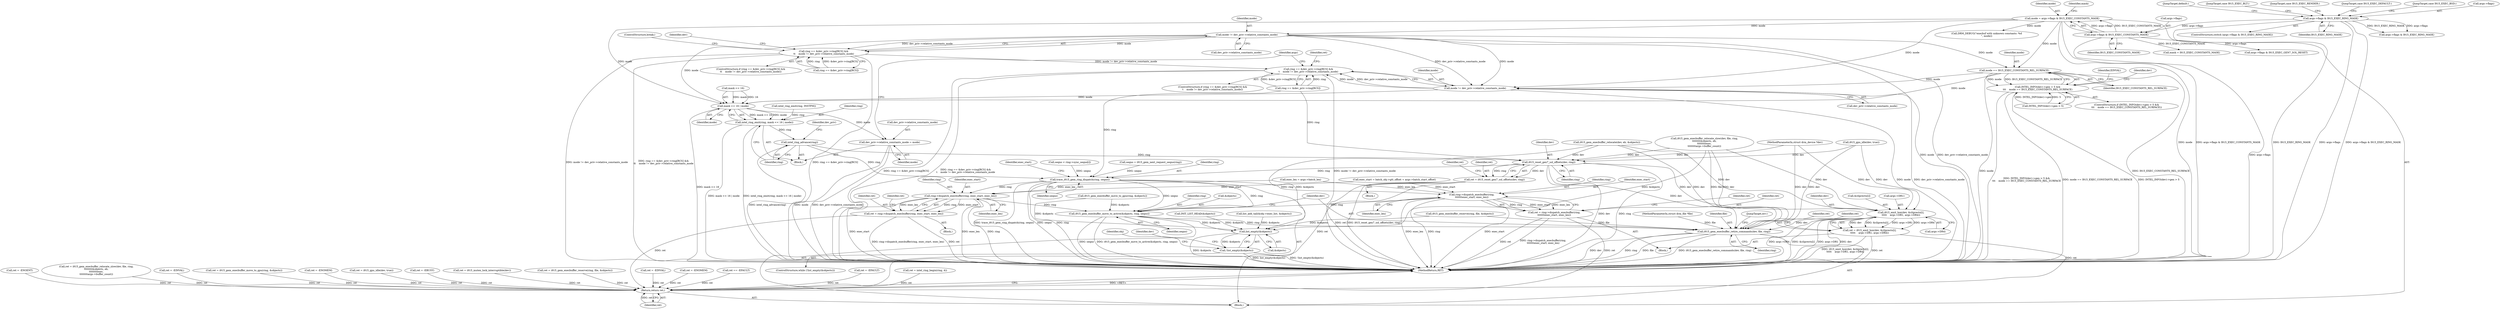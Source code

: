 digraph "0_linux_44afb3a04391a74309d16180d1e4f8386fdfa745@pointer" {
"1000254" [label="(Call,mode != dev_priv->relative_constants_mode)"];
"1000228" [label="(Call,mode = args->flags & I915_EXEC_CONSTANTS_MASK)"];
"1000230" [label="(Call,args->flags & I915_EXEC_CONSTANTS_MASK)"];
"1000158" [label="(Call,args->flags & I915_EXEC_RING_MASK)"];
"1000245" [label="(Call,ring == &dev_priv->ring[RCS] &&\n\t\t    mode != dev_priv->relative_constants_mode)"];
"1000664" [label="(Call,ring == &dev_priv->ring[RCS] &&\n\t    mode != dev_priv->relative_constants_mode)"];
"1000278" [label="(Call,mode == I915_EXEC_CONSTANTS_REL_SURFACE)"];
"1000271" [label="(Call,INTEL_INFO(dev)->gen > 5 &&\n\t\t\t    mode == I915_EXEC_CONSTANTS_REL_SURFACE)"];
"1000673" [label="(Call,mode != dev_priv->relative_constants_mode)"];
"1000699" [label="(Call,mask << 16 | mode)"];
"1000697" [label="(Call,intel_ring_emit(ring, mask << 16 | mode))"];
"1000704" [label="(Call,intel_ring_advance(ring))"];
"1000720" [label="(Call,i915_reset_gen7_sol_offsets(dev, ring))"];
"1000718" [label="(Call,ret = i915_reset_gen7_sol_offsets(dev, ring))"];
"1000832" [label="(Return,return ret;)"];
"1000726" [label="(Call,trace_i915_gem_ring_dispatch(ring, seqno))"];
"1000777" [label="(Call,ring->dispatch_execbuffer(ring,\n\t\t\t\t\t\t\texec_start, exec_len))"];
"1000775" [label="(Call,ret = ring->dispatch_execbuffer(ring,\n\t\t\t\t\t\t\texec_start, exec_len))"];
"1000795" [label="(Call,i915_gem_execbuffer_move_to_active(&objects, ring, seqno))"];
"1000800" [label="(Call,i915_gem_execbuffer_retire_commands(dev, file, ring))"];
"1000809" [label="(Call,list_empty(&objects))"];
"1000808" [label="(Call,!list_empty(&objects))"];
"1000788" [label="(Call,ring->dispatch_execbuffer(ring, exec_start, exec_len))"];
"1000786" [label="(Call,ret = ring->dispatch_execbuffer(ring, exec_start, exec_len))"];
"1000760" [label="(Call,i915_emit_box(dev, &cliprects[i],\n\t\t\t\t\t    args->DR1, args->DR4))"];
"1000758" [label="(Call,ret = i915_emit_box(dev, &cliprects[i],\n\t\t\t\t\t    args->DR1, args->DR4))"];
"1000706" [label="(Call,dev_priv->relative_constants_mode = mode)"];
"1000175" [label="(JumpTarget,case I915_EXEC_BSD:)"];
"1000680" [label="(Identifier,ret)"];
"1000776" [label="(Identifier,ret)"];
"1000796" [label="(Call,&objects)"];
"1000708" [label="(Identifier,dev_priv)"];
"1000798" [label="(Identifier,ring)"];
"1000707" [label="(Call,dev_priv->relative_constants_mode)"];
"1000447" [label="(Call,INIT_LIST_HEAD(&objects))"];
"1000264" [label="(Identifier,dev)"];
"1000602" [label="(Call,ret = -EINVAL)"];
"1000159" [label="(Call,args->flags)"];
"1000809" [label="(Call,list_empty(&objects))"];
"1000705" [label="(Identifier,ring)"];
"1000699" [label="(Call,mask << 16 | mode)"];
"1000215" [label="(JumpTarget,default:)"];
"1000442" [label="(Call,ret = -ENOMEM)"];
"1000718" [label="(Call,ret = i915_reset_gen7_sol_offsets(dev, ring))"];
"1000271" [label="(Call,INTEL_INFO(dev)->gen > 5 &&\n\t\t\t    mode == I915_EXEC_CONSTANTS_REL_SURFACE)"];
"1000780" [label="(Identifier,exec_len)"];
"1000789" [label="(Identifier,ring)"];
"1000228" [label="(Call,mode = args->flags & I915_EXEC_CONSTANTS_MASK)"];
"1000296" [label="(Call,DRM_DEBUG(\"execbuf with unknown constants: %d\n\", mode))"];
"1000810" [label="(Call,&objects)"];
"1000565" [label="(Call,ret == -EFAULT)"];
"1000231" [label="(Call,args->flags)"];
"1000730" [label="(Identifier,exec_start)"];
"1000109" [label="(MethodParameterIn,struct drm_device *dev)"];
"1000111" [label="(MethodParameterIn,struct drm_file *file)"];
"1000641" [label="(Call,seqno < ring->sync_seqno[i])"];
"1000546" [label="(Call,i915_gem_execbuffer_reserve(ring, file, &objects))"];
"1000278" [label="(Call,mode == I915_EXEC_CONSTANTS_REL_SURFACE)"];
"1000762" [label="(Call,&cliprects[i])"];
"1000397" [label="(Call,ret = -EFAULT)"];
"1000793" [label="(Identifier,ret)"];
"1000817" [label="(Identifier,obj)"];
"1000700" [label="(Call,mask << 16)"];
"1000717" [label="(Block,)"];
"1000785" [label="(Block,)"];
"1000803" [label="(Identifier,ring)"];
"1000675" [label="(Call,dev_priv->relative_constants_mode)"];
"1000722" [label="(Identifier,ring)"];
"1000556" [label="(Call,i915_gem_execbuffer_relocate(dev, eb, &objects))"];
"1000769" [label="(Call,args->DR4)"];
"1000283" [label="(Identifier,EINVAL)"];
"1000799" [label="(Identifier,seqno)"];
"1000766" [label="(Call,args->DR1)"];
"1000679" [label="(Call,ret = intel_ring_begin(ring, 4))"];
"1000254" [label="(Call,mode != dev_priv->relative_constants_mode)"];
"1000827" [label="(Identifier,dev)"];
"1000788" [label="(Call,ring->dispatch_execbuffer(ring, exec_start, exec_len))"];
"1000255" [label="(Identifier,mode)"];
"1000834" [label="(MethodReturn,RET)"];
"1000230" [label="(Call,args->flags & I915_EXEC_CONSTANTS_MASK)"];
"1000294" [label="(ControlStructure,break;)"];
"1000698" [label="(Identifier,ring)"];
"1000158" [label="(Call,args->flags & I915_EXEC_RING_MASK)"];
"1000616" [label="(Call,i915_gem_execbuffer_move_to_gpu(ring, &objects))"];
"1000791" [label="(Identifier,exec_len)"];
"1000195" [label="(JumpTarget,case I915_EXEC_BLT:)"];
"1000229" [label="(Identifier,mode)"];
"1000490" [label="(Call,ret = -ENOENT)"];
"1000714" [label="(Identifier,args)"];
"1000779" [label="(Identifier,exec_start)"];
"1000697" [label="(Call,intel_ring_emit(ring, mask << 16 | mode))"];
"1000720" [label="(Call,i915_reset_gen7_sol_offsets(dev, ring))"];
"1000165" [label="(JumpTarget,case I915_EXEC_RENDER:)"];
"1000236" [label="(Identifier,mask)"];
"1000651" [label="(Call,i915_gpu_idle(dev, true))"];
"1000773" [label="(Identifier,ret)"];
"1000775" [label="(Call,ret = ring->dispatch_execbuffer(ring,\n\t\t\t\t\t\t\texec_start, exec_len))"];
"1000270" [label="(ControlStructure,if (INTEL_INFO(dev)->gen > 5 &&\n\t\t\t    mode == I915_EXEC_CONSTANTS_REL_SURFACE))"];
"1000164" [label="(JumpTarget,case I915_EXEC_DEFAULT:)"];
"1000800" [label="(Call,i915_gem_execbuffer_retire_commands(dev, file, ring))"];
"1000570" [label="(Call,ret = i915_gem_execbuffer_relocate_slow(dev, file, ring,\n\t\t\t\t\t\t\t\t&objects, eb,\n\t\t\t\t\t\t\t\texec,\n\t\t\t\t\t\t\t\targs->buffer_count))"];
"1000272" [label="(Call,INTEL_INFO(dev)->gen > 5)"];
"1000235" [label="(Call,mask = I915_EXEC_CONSTANTS_MASK)"];
"1000512" [label="(Call,ret = -EINVAL)"];
"1000808" [label="(Call,!list_empty(&objects))"];
"1000244" [label="(ControlStructure,if (ring == &dev_priv->ring[RCS] &&\n\t\t    mode != dev_priv->relative_constants_mode))"];
"1000757" [label="(Block,)"];
"1000802" [label="(Identifier,file)"];
"1000280" [label="(Identifier,I915_EXEC_CONSTANTS_REL_SURFACE)"];
"1000674" [label="(Identifier,mode)"];
"1000614" [label="(Call,ret = i915_gem_execbuffer_move_to_gpu(ring, &objects))"];
"1000162" [label="(Identifier,I915_EXEC_RING_MASK)"];
"1000758" [label="(Call,ret = i915_emit_box(dev, &cliprects[i],\n\t\t\t\t\t    args->DR1, args->DR4))"];
"1000114" [label="(Block,)"];
"1000256" [label="(Call,dev_priv->relative_constants_mode)"];
"1000673" [label="(Call,mode != dev_priv->relative_constants_mode)"];
"1000279" [label="(Identifier,mode)"];
"1000787" [label="(Identifier,ret)"];
"1000761" [label="(Identifier,dev)"];
"1000220" [label="(Call,args->flags & I915_EXEC_RING_MASK)"];
"1000804" [label="(JumpTarget,err:)"];
"1000786" [label="(Call,ret = ring->dispatch_execbuffer(ring, exec_start, exec_len))"];
"1000234" [label="(Identifier,I915_EXEC_CONSTANTS_MASK)"];
"1000704" [label="(Call,intel_ring_advance(ring))"];
"1000790" [label="(Identifier,exec_start)"];
"1000795" [label="(Call,i915_gem_execbuffer_move_to_active(&objects, ring, seqno))"];
"1000663" [label="(ControlStructure,if (ring == &dev_priv->ring[RCS] &&\n\t    mode != dev_priv->relative_constants_mode))"];
"1000759" [label="(Identifier,ret)"];
"1000832" [label="(Return,return ret;)"];
"1000719" [label="(Identifier,ret)"];
"1000245" [label="(Call,ring == &dev_priv->ring[RCS] &&\n\t\t    mode != dev_priv->relative_constants_mode)"];
"1000664" [label="(Call,ring == &dev_priv->ring[RCS] &&\n\t    mode != dev_priv->relative_constants_mode)"];
"1000738" [label="(Call,exec_len = args->batch_len)"];
"1000678" [label="(Block,)"];
"1000833" [label="(Identifier,ret)"];
"1000374" [label="(Call,ret = -ENOMEM)"];
"1000517" [label="(Call,list_add_tail(&obj->exec_list, &objects))"];
"1000801" [label="(Identifier,dev)"];
"1000572" [label="(Call,i915_gem_execbuffer_relocate_slow(dev, file, ring,\n\t\t\t\t\t\t\t\t&objects, eb,\n\t\t\t\t\t\t\t\texec,\n\t\t\t\t\t\t\t\targs->buffer_count))"];
"1000694" [label="(Call,intel_ring_emit(ring, INSTPM))"];
"1000649" [label="(Call,ret = i915_gpu_idle(dev, true))"];
"1000712" [label="(Call,args->flags & I915_EXEC_GEN7_SOL_RESET)"];
"1000782" [label="(Identifier,ret)"];
"1000421" [label="(Call,ret = -EBUSY)"];
"1000402" [label="(Call,ret = i915_mutex_lock_interruptible(dev))"];
"1000724" [label="(Identifier,ret)"];
"1000706" [label="(Call,dev_priv->relative_constants_mode = mode)"];
"1000807" [label="(ControlStructure,while (!list_empty(&objects)))"];
"1000623" [label="(Call,seqno = i915_gem_next_request_seqno(ring))"];
"1000729" [label="(Call,exec_start = batch_obj->gtt_offset + args->batch_start_offset)"];
"1000665" [label="(Call,ring == &dev_priv->ring[RCS])"];
"1000777" [label="(Call,ring->dispatch_execbuffer(ring,\n\t\t\t\t\t\t\texec_start, exec_len))"];
"1000760" [label="(Call,i915_emit_box(dev, &cliprects[i],\n\t\t\t\t\t    args->DR1, args->DR4))"];
"1000721" [label="(Identifier,dev)"];
"1000728" [label="(Identifier,seqno)"];
"1000703" [label="(Identifier,mode)"];
"1000727" [label="(Identifier,ring)"];
"1000157" [label="(ControlStructure,switch (args->flags & I915_EXEC_RING_MASK))"];
"1000778" [label="(Identifier,ring)"];
"1000246" [label="(Call,ring == &dev_priv->ring[RCS])"];
"1000544" [label="(Call,ret = i915_gem_execbuffer_reserve(ring, file, &objects))"];
"1000726" [label="(Call,trace_i915_gem_ring_dispatch(ring, seqno))"];
"1000288" [label="(Identifier,dev)"];
"1000710" [label="(Identifier,mode)"];
"1000254" -> "1000245"  [label="AST: "];
"1000254" -> "1000256"  [label="CFG: "];
"1000255" -> "1000254"  [label="AST: "];
"1000256" -> "1000254"  [label="AST: "];
"1000245" -> "1000254"  [label="CFG: "];
"1000254" -> "1000834"  [label="DDG: mode"];
"1000254" -> "1000834"  [label="DDG: dev_priv->relative_constants_mode"];
"1000254" -> "1000245"  [label="DDG: mode"];
"1000254" -> "1000245"  [label="DDG: dev_priv->relative_constants_mode"];
"1000228" -> "1000254"  [label="DDG: mode"];
"1000254" -> "1000278"  [label="DDG: mode"];
"1000254" -> "1000673"  [label="DDG: mode"];
"1000254" -> "1000673"  [label="DDG: dev_priv->relative_constants_mode"];
"1000254" -> "1000699"  [label="DDG: mode"];
"1000228" -> "1000114"  [label="AST: "];
"1000228" -> "1000230"  [label="CFG: "];
"1000229" -> "1000228"  [label="AST: "];
"1000230" -> "1000228"  [label="AST: "];
"1000236" -> "1000228"  [label="CFG: "];
"1000228" -> "1000834"  [label="DDG: mode"];
"1000228" -> "1000834"  [label="DDG: args->flags & I915_EXEC_CONSTANTS_MASK"];
"1000230" -> "1000228"  [label="DDG: args->flags"];
"1000230" -> "1000228"  [label="DDG: I915_EXEC_CONSTANTS_MASK"];
"1000228" -> "1000278"  [label="DDG: mode"];
"1000228" -> "1000296"  [label="DDG: mode"];
"1000228" -> "1000673"  [label="DDG: mode"];
"1000228" -> "1000699"  [label="DDG: mode"];
"1000230" -> "1000234"  [label="CFG: "];
"1000231" -> "1000230"  [label="AST: "];
"1000234" -> "1000230"  [label="AST: "];
"1000230" -> "1000834"  [label="DDG: args->flags"];
"1000158" -> "1000230"  [label="DDG: args->flags"];
"1000230" -> "1000235"  [label="DDG: I915_EXEC_CONSTANTS_MASK"];
"1000230" -> "1000712"  [label="DDG: args->flags"];
"1000158" -> "1000157"  [label="AST: "];
"1000158" -> "1000162"  [label="CFG: "];
"1000159" -> "1000158"  [label="AST: "];
"1000162" -> "1000158"  [label="AST: "];
"1000164" -> "1000158"  [label="CFG: "];
"1000165" -> "1000158"  [label="CFG: "];
"1000175" -> "1000158"  [label="CFG: "];
"1000195" -> "1000158"  [label="CFG: "];
"1000215" -> "1000158"  [label="CFG: "];
"1000158" -> "1000834"  [label="DDG: args->flags"];
"1000158" -> "1000834"  [label="DDG: args->flags & I915_EXEC_RING_MASK"];
"1000158" -> "1000834"  [label="DDG: I915_EXEC_RING_MASK"];
"1000158" -> "1000220"  [label="DDG: args->flags"];
"1000158" -> "1000220"  [label="DDG: I915_EXEC_RING_MASK"];
"1000245" -> "1000244"  [label="AST: "];
"1000245" -> "1000246"  [label="CFG: "];
"1000246" -> "1000245"  [label="AST: "];
"1000264" -> "1000245"  [label="CFG: "];
"1000294" -> "1000245"  [label="CFG: "];
"1000245" -> "1000834"  [label="DDG: mode != dev_priv->relative_constants_mode"];
"1000245" -> "1000834"  [label="DDG: ring == &dev_priv->ring[RCS] &&\n\t\t    mode != dev_priv->relative_constants_mode"];
"1000245" -> "1000834"  [label="DDG: ring == &dev_priv->ring[RCS]"];
"1000246" -> "1000245"  [label="DDG: ring"];
"1000246" -> "1000245"  [label="DDG: &dev_priv->ring[RCS]"];
"1000245" -> "1000664"  [label="DDG: mode != dev_priv->relative_constants_mode"];
"1000664" -> "1000663"  [label="AST: "];
"1000664" -> "1000665"  [label="CFG: "];
"1000664" -> "1000673"  [label="CFG: "];
"1000665" -> "1000664"  [label="AST: "];
"1000673" -> "1000664"  [label="AST: "];
"1000680" -> "1000664"  [label="CFG: "];
"1000714" -> "1000664"  [label="CFG: "];
"1000664" -> "1000834"  [label="DDG: ring == &dev_priv->ring[RCS] &&\n\t    mode != dev_priv->relative_constants_mode"];
"1000664" -> "1000834"  [label="DDG: ring == &dev_priv->ring[RCS]"];
"1000664" -> "1000834"  [label="DDG: mode != dev_priv->relative_constants_mode"];
"1000665" -> "1000664"  [label="DDG: ring"];
"1000665" -> "1000664"  [label="DDG: &dev_priv->ring[RCS]"];
"1000673" -> "1000664"  [label="DDG: mode"];
"1000673" -> "1000664"  [label="DDG: dev_priv->relative_constants_mode"];
"1000278" -> "1000271"  [label="AST: "];
"1000278" -> "1000280"  [label="CFG: "];
"1000279" -> "1000278"  [label="AST: "];
"1000280" -> "1000278"  [label="AST: "];
"1000271" -> "1000278"  [label="CFG: "];
"1000278" -> "1000834"  [label="DDG: I915_EXEC_CONSTANTS_REL_SURFACE"];
"1000278" -> "1000834"  [label="DDG: mode"];
"1000278" -> "1000271"  [label="DDG: mode"];
"1000278" -> "1000271"  [label="DDG: I915_EXEC_CONSTANTS_REL_SURFACE"];
"1000278" -> "1000673"  [label="DDG: mode"];
"1000278" -> "1000699"  [label="DDG: mode"];
"1000271" -> "1000270"  [label="AST: "];
"1000271" -> "1000272"  [label="CFG: "];
"1000272" -> "1000271"  [label="AST: "];
"1000283" -> "1000271"  [label="CFG: "];
"1000288" -> "1000271"  [label="CFG: "];
"1000271" -> "1000834"  [label="DDG: mode == I915_EXEC_CONSTANTS_REL_SURFACE"];
"1000271" -> "1000834"  [label="DDG: INTEL_INFO(dev)->gen > 5"];
"1000271" -> "1000834"  [label="DDG: INTEL_INFO(dev)->gen > 5 &&\n\t\t\t    mode == I915_EXEC_CONSTANTS_REL_SURFACE"];
"1000272" -> "1000271"  [label="DDG: INTEL_INFO(dev)->gen"];
"1000272" -> "1000271"  [label="DDG: 5"];
"1000673" -> "1000675"  [label="CFG: "];
"1000674" -> "1000673"  [label="AST: "];
"1000675" -> "1000673"  [label="AST: "];
"1000673" -> "1000834"  [label="DDG: dev_priv->relative_constants_mode"];
"1000673" -> "1000834"  [label="DDG: mode"];
"1000673" -> "1000699"  [label="DDG: mode"];
"1000699" -> "1000697"  [label="AST: "];
"1000699" -> "1000703"  [label="CFG: "];
"1000700" -> "1000699"  [label="AST: "];
"1000703" -> "1000699"  [label="AST: "];
"1000697" -> "1000699"  [label="CFG: "];
"1000699" -> "1000834"  [label="DDG: mask << 16"];
"1000699" -> "1000697"  [label="DDG: mask << 16"];
"1000699" -> "1000697"  [label="DDG: mode"];
"1000700" -> "1000699"  [label="DDG: mask"];
"1000700" -> "1000699"  [label="DDG: 16"];
"1000699" -> "1000706"  [label="DDG: mode"];
"1000697" -> "1000678"  [label="AST: "];
"1000698" -> "1000697"  [label="AST: "];
"1000705" -> "1000697"  [label="CFG: "];
"1000697" -> "1000834"  [label="DDG: intel_ring_emit(ring, mask << 16 | mode)"];
"1000697" -> "1000834"  [label="DDG: mask << 16 | mode"];
"1000694" -> "1000697"  [label="DDG: ring"];
"1000697" -> "1000704"  [label="DDG: ring"];
"1000704" -> "1000678"  [label="AST: "];
"1000704" -> "1000705"  [label="CFG: "];
"1000705" -> "1000704"  [label="AST: "];
"1000708" -> "1000704"  [label="CFG: "];
"1000704" -> "1000834"  [label="DDG: intel_ring_advance(ring)"];
"1000704" -> "1000720"  [label="DDG: ring"];
"1000704" -> "1000726"  [label="DDG: ring"];
"1000720" -> "1000718"  [label="AST: "];
"1000720" -> "1000722"  [label="CFG: "];
"1000721" -> "1000720"  [label="AST: "];
"1000722" -> "1000720"  [label="AST: "];
"1000718" -> "1000720"  [label="CFG: "];
"1000720" -> "1000834"  [label="DDG: dev"];
"1000720" -> "1000834"  [label="DDG: ring"];
"1000720" -> "1000718"  [label="DDG: dev"];
"1000720" -> "1000718"  [label="DDG: ring"];
"1000556" -> "1000720"  [label="DDG: dev"];
"1000651" -> "1000720"  [label="DDG: dev"];
"1000572" -> "1000720"  [label="DDG: dev"];
"1000109" -> "1000720"  [label="DDG: dev"];
"1000665" -> "1000720"  [label="DDG: ring"];
"1000720" -> "1000726"  [label="DDG: ring"];
"1000720" -> "1000760"  [label="DDG: dev"];
"1000720" -> "1000800"  [label="DDG: dev"];
"1000718" -> "1000717"  [label="AST: "];
"1000719" -> "1000718"  [label="AST: "];
"1000724" -> "1000718"  [label="CFG: "];
"1000718" -> "1000834"  [label="DDG: i915_reset_gen7_sol_offsets(dev, ring)"];
"1000718" -> "1000834"  [label="DDG: ret"];
"1000718" -> "1000832"  [label="DDG: ret"];
"1000832" -> "1000114"  [label="AST: "];
"1000832" -> "1000833"  [label="CFG: "];
"1000833" -> "1000832"  [label="AST: "];
"1000834" -> "1000832"  [label="CFG: "];
"1000832" -> "1000834"  [label="DDG: <RET>"];
"1000833" -> "1000832"  [label="DDG: ret"];
"1000649" -> "1000832"  [label="DDG: ret"];
"1000374" -> "1000832"  [label="DDG: ret"];
"1000570" -> "1000832"  [label="DDG: ret"];
"1000512" -> "1000832"  [label="DDG: ret"];
"1000565" -> "1000832"  [label="DDG: ret"];
"1000402" -> "1000832"  [label="DDG: ret"];
"1000421" -> "1000832"  [label="DDG: ret"];
"1000786" -> "1000832"  [label="DDG: ret"];
"1000758" -> "1000832"  [label="DDG: ret"];
"1000544" -> "1000832"  [label="DDG: ret"];
"1000602" -> "1000832"  [label="DDG: ret"];
"1000442" -> "1000832"  [label="DDG: ret"];
"1000397" -> "1000832"  [label="DDG: ret"];
"1000775" -> "1000832"  [label="DDG: ret"];
"1000679" -> "1000832"  [label="DDG: ret"];
"1000614" -> "1000832"  [label="DDG: ret"];
"1000490" -> "1000832"  [label="DDG: ret"];
"1000726" -> "1000114"  [label="AST: "];
"1000726" -> "1000728"  [label="CFG: "];
"1000727" -> "1000726"  [label="AST: "];
"1000728" -> "1000726"  [label="AST: "];
"1000730" -> "1000726"  [label="CFG: "];
"1000726" -> "1000834"  [label="DDG: ring"];
"1000726" -> "1000834"  [label="DDG: trace_i915_gem_ring_dispatch(ring, seqno)"];
"1000726" -> "1000834"  [label="DDG: seqno"];
"1000665" -> "1000726"  [label="DDG: ring"];
"1000623" -> "1000726"  [label="DDG: seqno"];
"1000641" -> "1000726"  [label="DDG: seqno"];
"1000726" -> "1000777"  [label="DDG: ring"];
"1000726" -> "1000788"  [label="DDG: ring"];
"1000726" -> "1000795"  [label="DDG: ring"];
"1000726" -> "1000795"  [label="DDG: seqno"];
"1000777" -> "1000775"  [label="AST: "];
"1000777" -> "1000780"  [label="CFG: "];
"1000778" -> "1000777"  [label="AST: "];
"1000779" -> "1000777"  [label="AST: "];
"1000780" -> "1000777"  [label="AST: "];
"1000775" -> "1000777"  [label="CFG: "];
"1000777" -> "1000834"  [label="DDG: exec_len"];
"1000777" -> "1000834"  [label="DDG: ring"];
"1000777" -> "1000834"  [label="DDG: exec_start"];
"1000777" -> "1000775"  [label="DDG: ring"];
"1000777" -> "1000775"  [label="DDG: exec_start"];
"1000777" -> "1000775"  [label="DDG: exec_len"];
"1000729" -> "1000777"  [label="DDG: exec_start"];
"1000738" -> "1000777"  [label="DDG: exec_len"];
"1000777" -> "1000795"  [label="DDG: ring"];
"1000775" -> "1000757"  [label="AST: "];
"1000776" -> "1000775"  [label="AST: "];
"1000782" -> "1000775"  [label="CFG: "];
"1000775" -> "1000834"  [label="DDG: ret"];
"1000775" -> "1000834"  [label="DDG: ring->dispatch_execbuffer(ring,\n\t\t\t\t\t\t\texec_start, exec_len)"];
"1000795" -> "1000114"  [label="AST: "];
"1000795" -> "1000799"  [label="CFG: "];
"1000796" -> "1000795"  [label="AST: "];
"1000798" -> "1000795"  [label="AST: "];
"1000799" -> "1000795"  [label="AST: "];
"1000801" -> "1000795"  [label="CFG: "];
"1000795" -> "1000834"  [label="DDG: i915_gem_execbuffer_move_to_active(&objects, ring, seqno)"];
"1000795" -> "1000834"  [label="DDG: seqno"];
"1000616" -> "1000795"  [label="DDG: &objects"];
"1000788" -> "1000795"  [label="DDG: ring"];
"1000795" -> "1000800"  [label="DDG: ring"];
"1000795" -> "1000809"  [label="DDG: &objects"];
"1000800" -> "1000114"  [label="AST: "];
"1000800" -> "1000803"  [label="CFG: "];
"1000801" -> "1000800"  [label="AST: "];
"1000802" -> "1000800"  [label="AST: "];
"1000803" -> "1000800"  [label="AST: "];
"1000804" -> "1000800"  [label="CFG: "];
"1000800" -> "1000834"  [label="DDG: ring"];
"1000800" -> "1000834"  [label="DDG: file"];
"1000800" -> "1000834"  [label="DDG: i915_gem_execbuffer_retire_commands(dev, file, ring)"];
"1000800" -> "1000834"  [label="DDG: dev"];
"1000556" -> "1000800"  [label="DDG: dev"];
"1000651" -> "1000800"  [label="DDG: dev"];
"1000760" -> "1000800"  [label="DDG: dev"];
"1000572" -> "1000800"  [label="DDG: dev"];
"1000572" -> "1000800"  [label="DDG: file"];
"1000109" -> "1000800"  [label="DDG: dev"];
"1000546" -> "1000800"  [label="DDG: file"];
"1000111" -> "1000800"  [label="DDG: file"];
"1000809" -> "1000808"  [label="AST: "];
"1000809" -> "1000810"  [label="CFG: "];
"1000810" -> "1000809"  [label="AST: "];
"1000808" -> "1000809"  [label="CFG: "];
"1000809" -> "1000834"  [label="DDG: &objects"];
"1000809" -> "1000808"  [label="DDG: &objects"];
"1000517" -> "1000809"  [label="DDG: &objects"];
"1000556" -> "1000809"  [label="DDG: &objects"];
"1000572" -> "1000809"  [label="DDG: &objects"];
"1000447" -> "1000809"  [label="DDG: &objects"];
"1000546" -> "1000809"  [label="DDG: &objects"];
"1000616" -> "1000809"  [label="DDG: &objects"];
"1000808" -> "1000807"  [label="AST: "];
"1000817" -> "1000808"  [label="CFG: "];
"1000827" -> "1000808"  [label="CFG: "];
"1000808" -> "1000834"  [label="DDG: !list_empty(&objects)"];
"1000808" -> "1000834"  [label="DDG: list_empty(&objects)"];
"1000788" -> "1000786"  [label="AST: "];
"1000788" -> "1000791"  [label="CFG: "];
"1000789" -> "1000788"  [label="AST: "];
"1000790" -> "1000788"  [label="AST: "];
"1000791" -> "1000788"  [label="AST: "];
"1000786" -> "1000788"  [label="CFG: "];
"1000788" -> "1000834"  [label="DDG: exec_len"];
"1000788" -> "1000834"  [label="DDG: ring"];
"1000788" -> "1000834"  [label="DDG: exec_start"];
"1000788" -> "1000786"  [label="DDG: ring"];
"1000788" -> "1000786"  [label="DDG: exec_start"];
"1000788" -> "1000786"  [label="DDG: exec_len"];
"1000729" -> "1000788"  [label="DDG: exec_start"];
"1000738" -> "1000788"  [label="DDG: exec_len"];
"1000786" -> "1000785"  [label="AST: "];
"1000787" -> "1000786"  [label="AST: "];
"1000793" -> "1000786"  [label="CFG: "];
"1000786" -> "1000834"  [label="DDG: ring->dispatch_execbuffer(ring, exec_start, exec_len)"];
"1000786" -> "1000834"  [label="DDG: ret"];
"1000760" -> "1000758"  [label="AST: "];
"1000760" -> "1000769"  [label="CFG: "];
"1000761" -> "1000760"  [label="AST: "];
"1000762" -> "1000760"  [label="AST: "];
"1000766" -> "1000760"  [label="AST: "];
"1000769" -> "1000760"  [label="AST: "];
"1000758" -> "1000760"  [label="CFG: "];
"1000760" -> "1000834"  [label="DDG: &cliprects[i]"];
"1000760" -> "1000834"  [label="DDG: args->DR4"];
"1000760" -> "1000834"  [label="DDG: args->DR1"];
"1000760" -> "1000834"  [label="DDG: dev"];
"1000760" -> "1000758"  [label="DDG: dev"];
"1000760" -> "1000758"  [label="DDG: &cliprects[i]"];
"1000760" -> "1000758"  [label="DDG: args->DR1"];
"1000760" -> "1000758"  [label="DDG: args->DR4"];
"1000556" -> "1000760"  [label="DDG: dev"];
"1000651" -> "1000760"  [label="DDG: dev"];
"1000572" -> "1000760"  [label="DDG: dev"];
"1000109" -> "1000760"  [label="DDG: dev"];
"1000758" -> "1000757"  [label="AST: "];
"1000759" -> "1000758"  [label="AST: "];
"1000773" -> "1000758"  [label="CFG: "];
"1000758" -> "1000834"  [label="DDG: i915_emit_box(dev, &cliprects[i],\n\t\t\t\t\t    args->DR1, args->DR4)"];
"1000758" -> "1000834"  [label="DDG: ret"];
"1000706" -> "1000678"  [label="AST: "];
"1000706" -> "1000710"  [label="CFG: "];
"1000707" -> "1000706"  [label="AST: "];
"1000710" -> "1000706"  [label="AST: "];
"1000714" -> "1000706"  [label="CFG: "];
"1000706" -> "1000834"  [label="DDG: mode"];
"1000706" -> "1000834"  [label="DDG: dev_priv->relative_constants_mode"];
}
